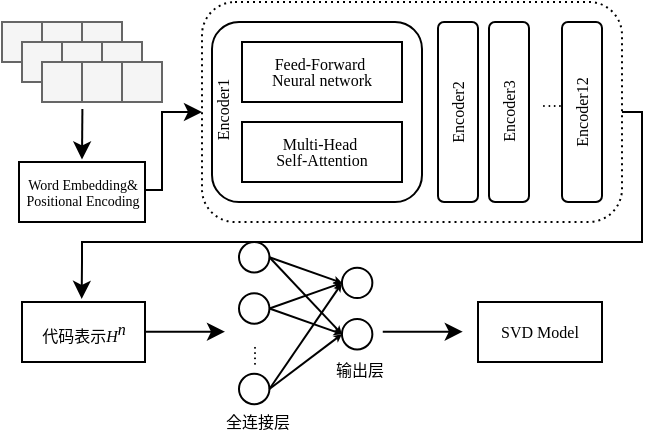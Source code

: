 <mxfile version="24.4.13" type="github">
  <diagram name="第 1 页" id="p74Cr0yr_PtNtTbxzLrv">
    <mxGraphModel dx="458" dy="243" grid="1" gridSize="10" guides="1" tooltips="1" connect="1" arrows="1" fold="1" page="1" pageScale="1" pageWidth="827" pageHeight="1169" math="0" shadow="0">
      <root>
        <mxCell id="0" />
        <mxCell id="1" parent="0" />
        <mxCell id="WMW1RvsmkX0038ymEgS6-42" value="" style="edgeStyle=orthogonalEdgeStyle;rounded=0;orthogonalLoop=1;jettySize=auto;html=1;entryX=0;entryY=0.5;entryDx=0;entryDy=0;fontFamily=Times New Roman;fontSize=8;" edge="1" parent="1" source="WMW1RvsmkX0038ymEgS6-43" target="WMW1RvsmkX0038ymEgS6-44">
          <mxGeometry relative="1" as="geometry">
            <mxPoint x="260" y="515" as="targetPoint" />
            <Array as="points">
              <mxPoint x="250" y="544" />
              <mxPoint x="250" y="505" />
            </Array>
          </mxGeometry>
        </mxCell>
        <mxCell id="WMW1RvsmkX0038ymEgS6-43" value="&lt;font style=&quot;font-size: 7px;&quot;&gt;Word Embedding&amp;amp;&lt;/font&gt;&lt;div style=&quot;font-size: 7px;&quot;&gt;&lt;font style=&quot;font-size: 7px;&quot;&gt;&lt;font style=&quot;font-size: 7px;&quot;&gt;Positional Encoding&lt;/font&gt;&lt;br style=&quot;font-size: 8px;&quot;&gt;&lt;/font&gt;&lt;/div&gt;" style="rounded=0;whiteSpace=wrap;html=1;fontFamily=Times New Roman;fontSize=8;fillColor=none;" vertex="1" parent="1">
          <mxGeometry x="178.5" y="530" width="63" height="30" as="geometry" />
        </mxCell>
        <mxCell id="WMW1RvsmkX0038ymEgS6-44" value="" style="rounded=1;whiteSpace=wrap;html=1;fillColor=none;dashed=1;dashPattern=1 2;fontFamily=Times New Roman;fontSize=8;" vertex="1" parent="1">
          <mxGeometry x="270" y="450" width="210" height="110" as="geometry" />
        </mxCell>
        <mxCell id="WMW1RvsmkX0038ymEgS6-45" value="&lt;div style=&quot;font-size: 8px;&quot;&gt;&lt;br style=&quot;font-size: 8px;&quot;&gt;&lt;/div&gt;" style="rounded=1;whiteSpace=wrap;html=1;fillColor=none;align=left;horizontal=0;labelPosition=center;verticalLabelPosition=middle;verticalAlign=middle;textDirection=ltr;fontFamily=Times New Roman;fontSize=8;" vertex="1" parent="1">
          <mxGeometry x="275" y="460" width="105" height="90" as="geometry" />
        </mxCell>
        <mxCell id="WMW1RvsmkX0038ymEgS6-46" value="&lt;div style=&quot;line-height: 100%; font-size: 8px;&quot;&gt;&lt;font style=&quot;font-size: 8px;&quot;&gt;Feed-Forward&amp;nbsp;&lt;/font&gt;&lt;/div&gt;&lt;div style=&quot;line-height: 100%; font-size: 8px;&quot;&gt;&lt;span style=&quot;background-color: initial; font-size: 8px;&quot;&gt;Neural network&lt;/span&gt;&lt;/div&gt;" style="rounded=0;whiteSpace=wrap;html=1;fontFamily=Times New Roman;fontSize=8;fillColor=none;" vertex="1" parent="1">
          <mxGeometry x="290" y="470" width="80" height="30" as="geometry" />
        </mxCell>
        <mxCell id="WMW1RvsmkX0038ymEgS6-47" value="&lt;div style=&quot;line-height: 100%; font-size: 8px;&quot;&gt;&lt;font style=&quot;font-size: 8px;&quot;&gt;&lt;font style=&quot;font-size: 8px;&quot;&gt;Multi-Head&amp;nbsp;&lt;/font&gt;&lt;/font&gt;&lt;/div&gt;&lt;div style=&quot;line-height: 100%; font-size: 8px;&quot;&gt;&lt;font style=&quot;font-size: 8px;&quot;&gt;&lt;span style=&quot;background-color: initial; font-size: 8px;&quot;&gt;Self-Attention&lt;/span&gt;&lt;/font&gt;&lt;/div&gt;" style="rounded=0;whiteSpace=wrap;html=1;fontFamily=Times New Roman;fontSize=8;fillColor=none;" vertex="1" parent="1">
          <mxGeometry x="290" y="510" width="80" height="30" as="geometry" />
        </mxCell>
        <mxCell id="WMW1RvsmkX0038ymEgS6-48" value="&lt;div style=&quot;font-size: 8px;&quot;&gt;&lt;span style=&quot;background-color: initial; font-size: 8px;&quot;&gt;Encoder2&lt;/span&gt;&lt;/div&gt;" style="rounded=1;whiteSpace=wrap;html=1;fillColor=none;horizontal=0;align=center;fontFamily=Times New Roman;fontSize=8;" vertex="1" parent="1">
          <mxGeometry x="388" y="460" width="20" height="90" as="geometry" />
        </mxCell>
        <mxCell id="WMW1RvsmkX0038ymEgS6-49" value="&lt;span style=&quot;font-size: 8px;&quot;&gt;Encoder3&lt;/span&gt;" style="rounded=1;whiteSpace=wrap;html=1;fillColor=none;horizontal=0;fontFamily=Times New Roman;fontSize=8;" vertex="1" parent="1">
          <mxGeometry x="413.5" y="460" width="20" height="90" as="geometry" />
        </mxCell>
        <mxCell id="WMW1RvsmkX0038ymEgS6-50" value="&lt;span style=&quot;font-size: 8px;&quot;&gt;Encoder12&lt;/span&gt;" style="rounded=1;whiteSpace=wrap;html=1;fillColor=none;horizontal=0;fontFamily=Times New Roman;fontSize=8;" vertex="1" parent="1">
          <mxGeometry x="450" y="460" width="20" height="90" as="geometry" />
        </mxCell>
        <mxCell id="WMW1RvsmkX0038ymEgS6-51" value="&lt;span style=&quot;text-align: left; font-size: 8px;&quot;&gt;Encoder1&lt;/span&gt;" style="text;html=1;align=center;verticalAlign=middle;whiteSpace=wrap;rounded=0;horizontal=0;fontFamily=Times New Roman;fontSize=8;" vertex="1" parent="1">
          <mxGeometry x="270" y="478.75" width="20" height="50" as="geometry" />
        </mxCell>
        <mxCell id="WMW1RvsmkX0038ymEgS6-52" value="····" style="text;html=1;align=center;verticalAlign=middle;whiteSpace=wrap;rounded=0;fontFamily=Times New Roman;fontSize=8;" vertex="1" parent="1">
          <mxGeometry x="440" y="490" width="10" height="23.75" as="geometry" />
        </mxCell>
        <mxCell id="WMW1RvsmkX0038ymEgS6-53" value="&lt;div style=&quot;font-size: 8px;&quot;&gt;&lt;font style=&quot;font-size: 8px;&quot;&gt;&lt;font face=&quot;宋体&quot; style=&quot;font-size: 8px;&quot;&gt;代码表示&lt;/font&gt;&lt;i style=&quot;font-size: 8px;&quot;&gt;H&lt;/i&gt;&lt;sup style=&quot;font-style: italic; font-size: 8px;&quot;&gt;n&lt;/sup&gt;&lt;br style=&quot;font-size: 8px;&quot;&gt;&lt;/font&gt;&lt;/div&gt;" style="rounded=0;whiteSpace=wrap;html=1;fontFamily=Times New Roman;fontSize=8;fillColor=none;" vertex="1" parent="1">
          <mxGeometry x="180" y="600" width="61.5" height="30" as="geometry" />
        </mxCell>
        <mxCell id="WMW1RvsmkX0038ymEgS6-54" value="" style="endArrow=classic;html=1;rounded=0;fontFamily=Times New Roman;entryX=0.485;entryY=-0.052;entryDx=0;entryDy=0;exitX=1;exitY=0.5;exitDx=0;exitDy=0;fontSize=8;entryPerimeter=0;" edge="1" parent="1" source="WMW1RvsmkX0038ymEgS6-44" target="WMW1RvsmkX0038ymEgS6-53">
          <mxGeometry width="50" height="50" relative="1" as="geometry">
            <mxPoint x="510" y="510" as="sourcePoint" />
            <mxPoint x="185" y="580.84" as="targetPoint" />
            <Array as="points">
              <mxPoint x="490" y="505" />
              <mxPoint x="490" y="540" />
              <mxPoint x="490" y="570" />
              <mxPoint x="210" y="570" />
              <mxPoint x="210" y="580" />
            </Array>
          </mxGeometry>
        </mxCell>
        <mxCell id="WMW1RvsmkX0038ymEgS6-55" value="" style="group;fontFamily=Times New Roman;fontSize=8;fillColor=none;" vertex="1" connectable="0" parent="1">
          <mxGeometry x="284" y="570" width="104" height="100" as="geometry" />
        </mxCell>
        <mxCell id="WMW1RvsmkX0038ymEgS6-56" value="" style="ellipse;whiteSpace=wrap;html=1;aspect=fixed;fontFamily=Times New Roman;fontSize=8;fillColor=none;" vertex="1" parent="WMW1RvsmkX0038ymEgS6-55">
          <mxGeometry x="4.498" width="15.214" height="15.214" as="geometry" />
        </mxCell>
        <mxCell id="WMW1RvsmkX0038ymEgS6-57" value="" style="ellipse;whiteSpace=wrap;html=1;aspect=fixed;fontFamily=Times New Roman;fontSize=8;fillColor=none;" vertex="1" parent="WMW1RvsmkX0038ymEgS6-55">
          <mxGeometry x="4.498" y="25.653" width="15.214" height="15.214" as="geometry" />
        </mxCell>
        <mxCell id="WMW1RvsmkX0038ymEgS6-58" value="" style="ellipse;whiteSpace=wrap;html=1;aspect=fixed;fontFamily=Times New Roman;fontSize=8;fillColor=none;" vertex="1" parent="WMW1RvsmkX0038ymEgS6-55">
          <mxGeometry x="4.498" y="65.899" width="15.214" height="15.214" as="geometry" />
        </mxCell>
        <mxCell id="WMW1RvsmkX0038ymEgS6-59" value="" style="ellipse;whiteSpace=wrap;html=1;aspect=fixed;fontFamily=Times New Roman;fontSize=8;fillColor=none;" vertex="1" parent="WMW1RvsmkX0038ymEgS6-55">
          <mxGeometry x="55.97" y="12.827" width="15.214" height="15.214" as="geometry" />
        </mxCell>
        <mxCell id="WMW1RvsmkX0038ymEgS6-60" value="" style="ellipse;whiteSpace=wrap;html=1;aspect=fixed;fontFamily=Times New Roman;fontSize=8;fillColor=none;" vertex="1" parent="WMW1RvsmkX0038ymEgS6-55">
          <mxGeometry x="55.97" y="38.48" width="15.214" height="15.214" as="geometry" />
        </mxCell>
        <mxCell id="WMW1RvsmkX0038ymEgS6-61" value="" style="endArrow=classic;html=1;rounded=0;exitX=1;exitY=0.5;exitDx=0;exitDy=0;entryX=0;entryY=0.5;entryDx=0;entryDy=0;fontFamily=Times New Roman;fontSize=8;fillColor=none;strokeWidth=1;endSize=1;" edge="1" parent="WMW1RvsmkX0038ymEgS6-55" source="WMW1RvsmkX0038ymEgS6-56" target="WMW1RvsmkX0038ymEgS6-59">
          <mxGeometry width="50" height="50" relative="1" as="geometry">
            <mxPoint x="38.813" y="10.261" as="sourcePoint" />
            <mxPoint x="55.97" y="17.957" as="targetPoint" />
          </mxGeometry>
        </mxCell>
        <mxCell id="WMW1RvsmkX0038ymEgS6-62" value="" style="endArrow=classic;html=1;rounded=0;entryX=0;entryY=0.5;entryDx=0;entryDy=0;exitX=1;exitY=0.5;exitDx=0;exitDy=0;fontFamily=Times New Roman;fontSize=8;fillColor=none;strokeWidth=1;endSize=1;" edge="1" parent="WMW1RvsmkX0038ymEgS6-55" source="WMW1RvsmkX0038ymEgS6-56" target="WMW1RvsmkX0038ymEgS6-60">
          <mxGeometry width="50" height="50" relative="1" as="geometry">
            <mxPoint x="43.102" y="33.349" as="sourcePoint" />
            <mxPoint x="60.26" y="43.611" as="targetPoint" />
          </mxGeometry>
        </mxCell>
        <mxCell id="WMW1RvsmkX0038ymEgS6-63" value="" style="endArrow=classic;html=1;rounded=0;exitX=1;exitY=0.5;exitDx=0;exitDy=0;entryX=0;entryY=0.5;entryDx=0;entryDy=0;fontFamily=Times New Roman;fontSize=8;fillColor=none;strokeWidth=1;endSize=1;" edge="1" parent="WMW1RvsmkX0038ymEgS6-55" source="WMW1RvsmkX0038ymEgS6-57" target="WMW1RvsmkX0038ymEgS6-59">
          <mxGeometry width="50" height="50" relative="1" as="geometry">
            <mxPoint x="47.392" y="35.915" as="sourcePoint" />
            <mxPoint x="64.549" y="46.176" as="targetPoint" />
          </mxGeometry>
        </mxCell>
        <mxCell id="WMW1RvsmkX0038ymEgS6-64" value="" style="endArrow=classic;html=1;rounded=0;entryX=0;entryY=0.5;entryDx=0;entryDy=0;exitX=1;exitY=0.5;exitDx=0;exitDy=0;fontFamily=Times New Roman;fontSize=8;fillColor=none;strokeWidth=1;endSize=1;" edge="1" parent="WMW1RvsmkX0038ymEgS6-55" source="WMW1RvsmkX0038ymEgS6-57" target="WMW1RvsmkX0038ymEgS6-60">
          <mxGeometry width="50" height="50" relative="1" as="geometry">
            <mxPoint x="38.813" y="35.915" as="sourcePoint" />
            <mxPoint x="68.838" y="48.741" as="targetPoint" />
          </mxGeometry>
        </mxCell>
        <mxCell id="WMW1RvsmkX0038ymEgS6-65" value="" style="endArrow=classic;html=1;rounded=0;exitX=1;exitY=0.5;exitDx=0;exitDy=0;entryX=-0.009;entryY=0.523;entryDx=0;entryDy=0;entryPerimeter=0;fontFamily=Times New Roman;fontSize=8;fillColor=none;strokeWidth=1;endSize=1;" edge="1" parent="WMW1RvsmkX0038ymEgS6-55" source="WMW1RvsmkX0038ymEgS6-58" target="WMW1RvsmkX0038ymEgS6-59">
          <mxGeometry width="50" height="50" relative="1" as="geometry">
            <mxPoint x="55.97" y="41.045" as="sourcePoint" />
            <mxPoint x="55.97" y="23.088" as="targetPoint" />
          </mxGeometry>
        </mxCell>
        <mxCell id="WMW1RvsmkX0038ymEgS6-66" value="" style="endArrow=classic;html=1;rounded=0;exitX=1;exitY=0.5;exitDx=0;exitDy=0;entryX=0;entryY=0.5;entryDx=0;entryDy=0;fontFamily=Times New Roman;fontSize=8;fillColor=none;strokeWidth=1;endSize=1;" edge="1" parent="WMW1RvsmkX0038ymEgS6-55" source="WMW1RvsmkX0038ymEgS6-58" target="WMW1RvsmkX0038ymEgS6-60">
          <mxGeometry width="50" height="50" relative="1" as="geometry">
            <mxPoint x="60.26" y="43.611" as="sourcePoint" />
            <mxPoint x="77.417" y="53.872" as="targetPoint" />
          </mxGeometry>
        </mxCell>
        <mxCell id="WMW1RvsmkX0038ymEgS6-67" value="&lt;font style=&quot;font-size: 8px;&quot;&gt;····&lt;/font&gt;" style="text;html=1;align=center;verticalAlign=middle;whiteSpace=wrap;rounded=0;horizontal=0;fontFamily=Times New Roman;fontSize=8;fillColor=none;" vertex="1" parent="WMW1RvsmkX0038ymEgS6-55">
          <mxGeometry x="-1.929" y="47.62" width="28.076" height="18.278" as="geometry" />
        </mxCell>
        <mxCell id="WMW1RvsmkX0038ymEgS6-68" value="&lt;font face=&quot;宋体&quot; style=&quot;font-size: 8px;&quot;&gt;全连接层&lt;/font&gt;" style="text;html=1;align=center;verticalAlign=middle;whiteSpace=wrap;rounded=0;fontFamily=Times New Roman;fontSize=8;fillColor=none;" vertex="1" parent="WMW1RvsmkX0038ymEgS6-55">
          <mxGeometry x="-11.046" y="80" width="50.169" height="20" as="geometry" />
        </mxCell>
        <mxCell id="WMW1RvsmkX0038ymEgS6-69" value="&lt;font face=&quot;宋体&quot; style=&quot;font-size: 8px;&quot;&gt;输出层&lt;/font&gt;" style="text;html=1;align=center;verticalAlign=middle;whiteSpace=wrap;rounded=0;fontFamily=Times New Roman;fontSize=8;fillColor=none;" vertex="1" parent="WMW1RvsmkX0038ymEgS6-55">
          <mxGeometry x="40.428" y="53.693" width="50.169" height="20" as="geometry" />
        </mxCell>
        <mxCell id="WMW1RvsmkX0038ymEgS6-70" value="" style="endArrow=classic;html=1;rounded=0;fontFamily=Times New Roman;fontSize=8;fillColor=none;" edge="1" parent="1">
          <mxGeometry width="50" height="50" relative="1" as="geometry">
            <mxPoint x="360.38" y="614.83" as="sourcePoint" />
            <mxPoint x="400.38" y="614.83" as="targetPoint" />
            <Array as="points">
              <mxPoint x="380.38" y="614.83" />
            </Array>
          </mxGeometry>
        </mxCell>
        <mxCell id="WMW1RvsmkX0038ymEgS6-71" value="" style="endArrow=classic;html=1;rounded=0;entryX=0.5;entryY=0;entryDx=0;entryDy=0;fontFamily=Times New Roman;fontSize=8;exitX=0.108;exitY=1.142;exitDx=0;exitDy=0;exitPerimeter=0;" edge="1" parent="1">
          <mxGeometry width="50" height="50" relative="1" as="geometry">
            <mxPoint x="210.2" y="503.55" as="sourcePoint" />
            <mxPoint x="210" y="528.75" as="targetPoint" />
          </mxGeometry>
        </mxCell>
        <mxCell id="WMW1RvsmkX0038ymEgS6-72" value="" style="whiteSpace=wrap;html=1;rounded=0;fillColor=#f5f5f5;fontColor=#333333;strokeColor=#666666;fontFamily=Times New Roman;fontSize=8;" vertex="1" parent="1">
          <mxGeometry x="170" y="460" width="20" height="20" as="geometry" />
        </mxCell>
        <mxCell id="WMW1RvsmkX0038ymEgS6-73" value="&lt;div style=&quot;font-size: 8px;&quot;&gt;&lt;font style=&quot;font-size: 8px;&quot;&gt;SVD Model&lt;br style=&quot;font-size: 8px;&quot;&gt;&lt;/font&gt;&lt;/div&gt;" style="rounded=0;whiteSpace=wrap;html=1;fontFamily=Times New Roman;fontSize=8;fillColor=none;" vertex="1" parent="1">
          <mxGeometry x="408" y="600" width="62" height="30" as="geometry" />
        </mxCell>
        <mxCell id="WMW1RvsmkX0038ymEgS6-74" value="" style="endArrow=classic;html=1;rounded=0;fontFamily=Times New Roman;fontSize=8;" edge="1" parent="1">
          <mxGeometry width="50" height="50" relative="1" as="geometry">
            <mxPoint x="241.5" y="614.86" as="sourcePoint" />
            <mxPoint x="281.5" y="614.86" as="targetPoint" />
            <Array as="points">
              <mxPoint x="261.5" y="614.86" />
            </Array>
          </mxGeometry>
        </mxCell>
        <mxCell id="WMW1RvsmkX0038ymEgS6-75" value="" style="whiteSpace=wrap;html=1;rounded=0;fillColor=#f5f5f5;fontColor=#333333;strokeColor=#666666;fontFamily=Times New Roman;fontSize=8;" vertex="1" parent="1">
          <mxGeometry x="190" y="460" width="20" height="20" as="geometry" />
        </mxCell>
        <mxCell id="WMW1RvsmkX0038ymEgS6-76" value="" style="whiteSpace=wrap;html=1;rounded=0;fillColor=#f5f5f5;fontColor=#333333;strokeColor=#666666;fontFamily=Times New Roman;fontSize=8;" vertex="1" parent="1">
          <mxGeometry x="210" y="460" width="20" height="20" as="geometry" />
        </mxCell>
        <mxCell id="WMW1RvsmkX0038ymEgS6-77" value="" style="whiteSpace=wrap;html=1;rounded=0;fillColor=#f5f5f5;fontColor=#333333;strokeColor=#666666;fontFamily=Times New Roman;fontSize=8;" vertex="1" parent="1">
          <mxGeometry x="180" y="470" width="20" height="20" as="geometry" />
        </mxCell>
        <mxCell id="WMW1RvsmkX0038ymEgS6-78" value="" style="whiteSpace=wrap;html=1;rounded=0;fillColor=#f5f5f5;fontColor=#333333;strokeColor=#666666;fontFamily=Times New Roman;fontSize=8;" vertex="1" parent="1">
          <mxGeometry x="200" y="470" width="20" height="20" as="geometry" />
        </mxCell>
        <mxCell id="WMW1RvsmkX0038ymEgS6-79" value="" style="whiteSpace=wrap;html=1;rounded=0;fillColor=#f5f5f5;fontColor=#333333;strokeColor=#666666;fontFamily=Times New Roman;fontSize=8;" vertex="1" parent="1">
          <mxGeometry x="220" y="470" width="20" height="20" as="geometry" />
        </mxCell>
        <mxCell id="WMW1RvsmkX0038ymEgS6-80" value="" style="whiteSpace=wrap;html=1;rounded=0;fillColor=#f5f5f5;fontColor=#333333;strokeColor=#666666;fontFamily=Times New Roman;fontSize=8;" vertex="1" parent="1">
          <mxGeometry x="190" y="480" width="20" height="20" as="geometry" />
        </mxCell>
        <mxCell id="WMW1RvsmkX0038ymEgS6-81" value="" style="whiteSpace=wrap;html=1;rounded=0;fillColor=#f5f5f5;fontColor=#333333;strokeColor=#666666;fontFamily=Times New Roman;fontSize=8;" vertex="1" parent="1">
          <mxGeometry x="210" y="480" width="20" height="20" as="geometry" />
        </mxCell>
        <mxCell id="WMW1RvsmkX0038ymEgS6-82" value="" style="whiteSpace=wrap;html=1;rounded=0;fillColor=#f5f5f5;fontColor=#333333;strokeColor=#666666;fontFamily=Times New Roman;fontSize=8;" vertex="1" parent="1">
          <mxGeometry x="230" y="480" width="20" height="20" as="geometry" />
        </mxCell>
      </root>
    </mxGraphModel>
  </diagram>
</mxfile>
